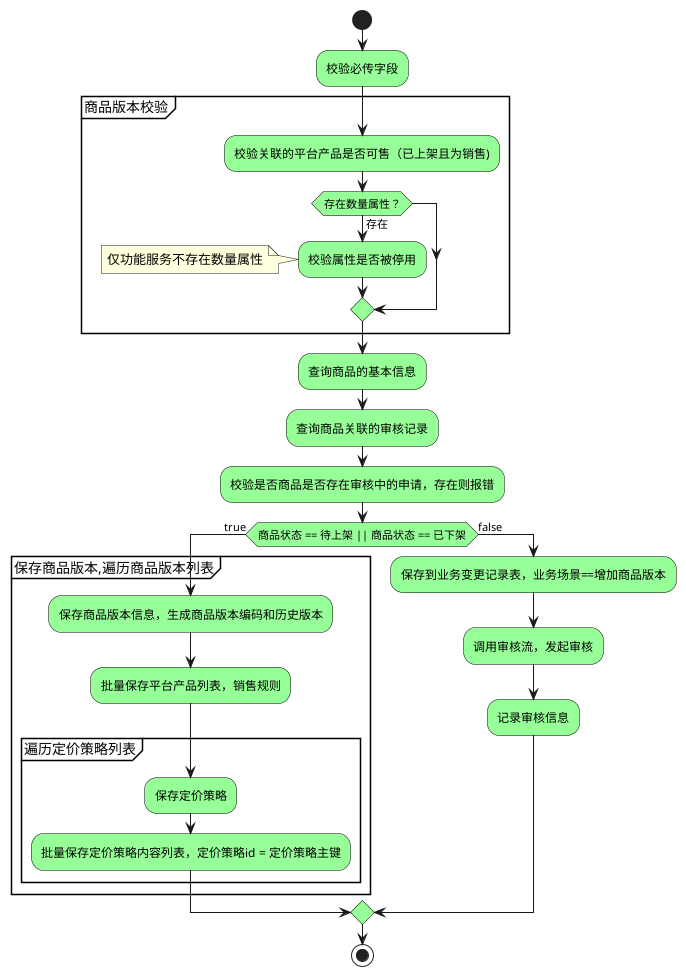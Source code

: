 @startuml
'https://plantuml.com/activity-diagram-beta

skinparam Activity {
	BorderColor Black
	BackgroundColor PHYSICAL
}


start
:校验必传字段;
partition 商品版本校验 {
:校验关联的平台产品是否可售（已上架且为销售);
if(存在数量属性？) then(存在)
:校验属性是否被停用;
note left:仅功能服务不存在数量属性
endif
}
:查询商品的基本信息;
:查询商品关联的审核记录;
:校验是否商品是否存在审核中的申请，存在则报错;
if(商品状态 == 待上架 || 商品状态 == 已下架) then(true)
partition 保存商品版本,遍历商品版本列表 {
:保存商品版本信息，生成商品版本编码和历史版本;
:批量保存平台产品列表，销售规则;
partition 遍历定价策略列表 {
:保存定价策略;
:批量保存定价策略内容列表，定价策略id = 定价策略主键;
}
}
else(false)
:保存到业务变更记录表，业务场景==增加商品版本;
:调用审核流，发起审核;
:记录审核信息;
endif
stop

@enduml